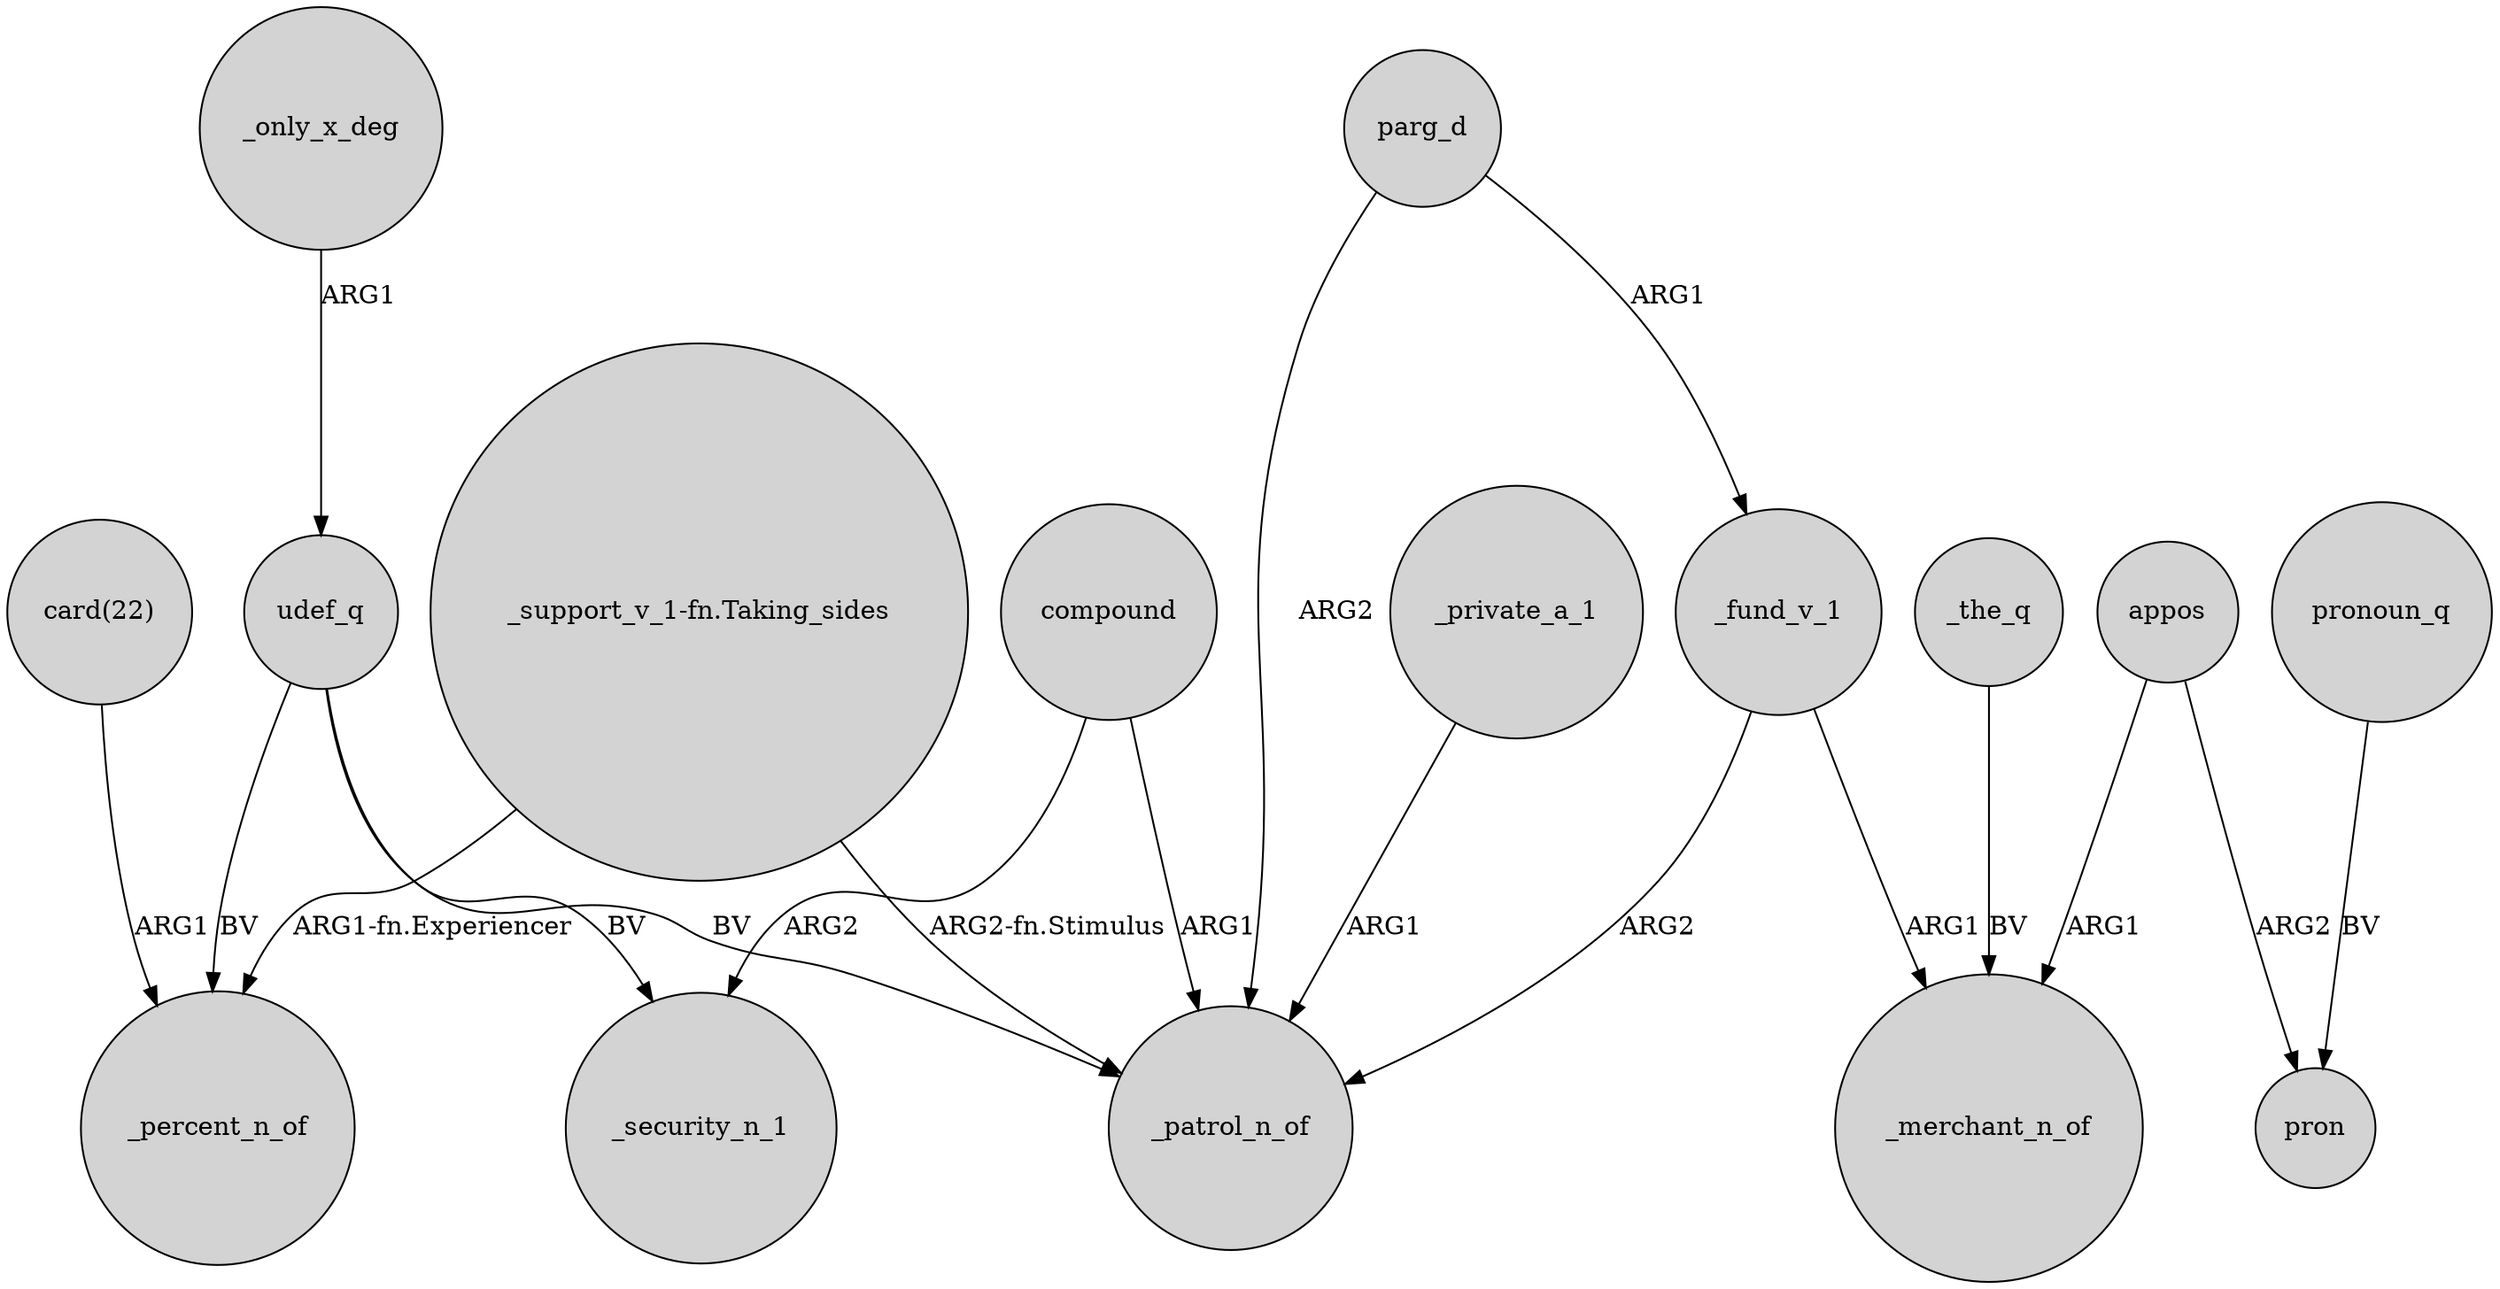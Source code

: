 digraph {
	node [shape=circle style=filled]
	_only_x_deg -> udef_q [label=ARG1]
	_fund_v_1 -> _merchant_n_of [label=ARG1]
	"_support_v_1-fn.Taking_sides" -> _percent_n_of [label="ARG1-fn.Experiencer"]
	parg_d -> _fund_v_1 [label=ARG1]
	appos -> pron [label=ARG2]
	udef_q -> _percent_n_of [label=BV]
	_fund_v_1 -> _patrol_n_of [label=ARG2]
	parg_d -> _patrol_n_of [label=ARG2]
	_the_q -> _merchant_n_of [label=BV]
	_private_a_1 -> _patrol_n_of [label=ARG1]
	appos -> _merchant_n_of [label=ARG1]
	compound -> _patrol_n_of [label=ARG1]
	udef_q -> _patrol_n_of [label=BV]
	"card(22)" -> _percent_n_of [label=ARG1]
	udef_q -> _security_n_1 [label=BV]
	compound -> _security_n_1 [label=ARG2]
	"_support_v_1-fn.Taking_sides" -> _patrol_n_of [label="ARG2-fn.Stimulus"]
	pronoun_q -> pron [label=BV]
}
